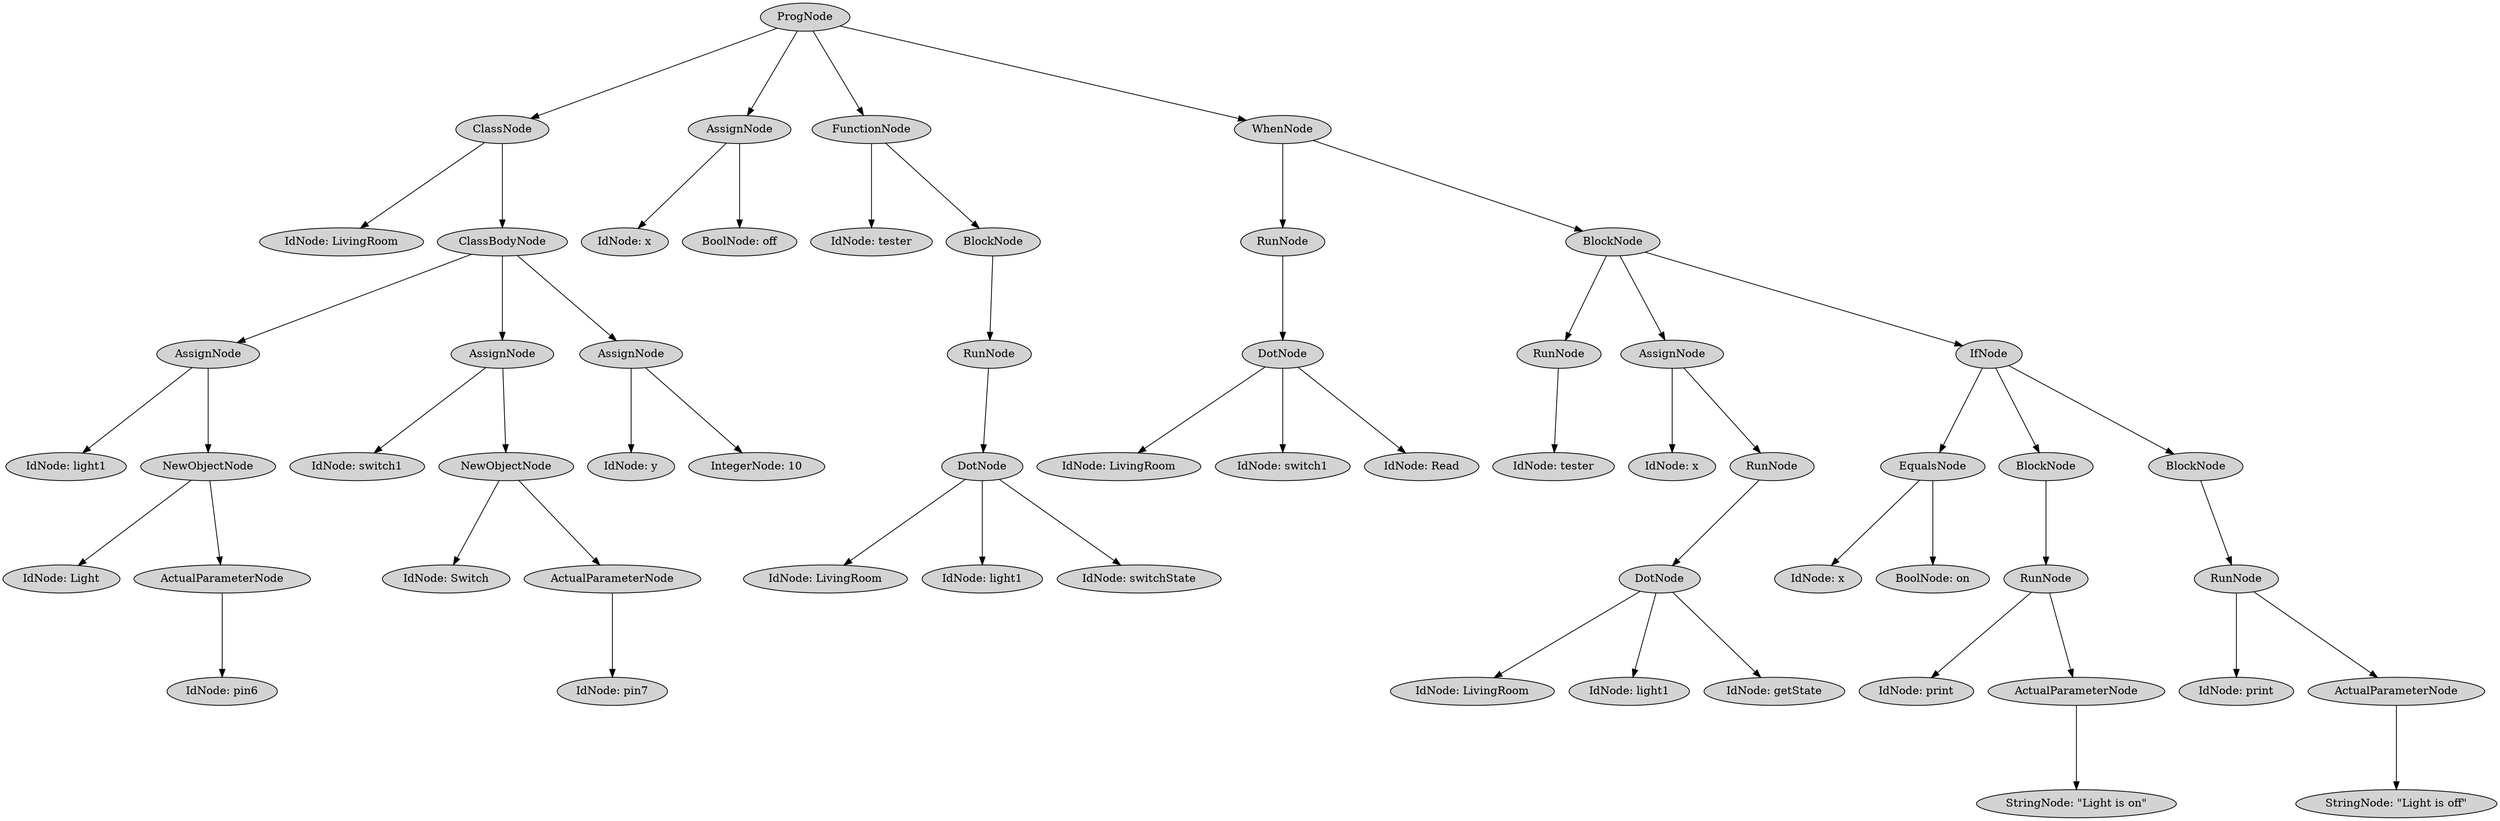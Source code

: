 digraph G {
	graph [ranksep=1.5 ratio=fill]
	node [style=filled]
	3787405 [label=ProgNode]
	3787409 [label=ClassNode]
	3787405 -> 3787409
	3787397 [label="IdNode: LivingRoom"]
	3787409 -> 3787397
	3787403 [label=ClassBodyNode]
	3787409 -> 3787403
	3787413 [label=AssignNode]
	3787403 -> 3787413
	3787417 [label="IdNode: light1"]
	3787413 -> 3787417
	3787433 [label=NewObjectNode]
	3787413 -> 3787433
	3787437 [label="IdNode: Light"]
	3787433 -> 3787437
	3787431 [label=ActualParameterNode]
	3787433 -> 3787431
	3787459 [label="IdNode: pin6"]
	3787431 -> 3787459
	3787415 [label=AssignNode]
	3787403 -> 3787415
	3787423 [label="IdNode: switch1"]
	3787415 -> 3787423
	3787441 [label=NewObjectNode]
	3787415 -> 3787441
	3787447 [label="IdNode: Switch"]
	3787441 -> 3787447
	3787445 [label=ActualParameterNode]
	3787441 -> 3787445
	3787471 [label="IdNode: pin7"]
	3787445 -> 3787471
	3787407 [label=AssignNode]
	3787403 -> 3787407
	3787435 [label="IdNode: y"]
	3787407 -> 3787435
	3787451 [label="IntegerNode: 10"]
	3787407 -> 3787451
	3787421 [label=AssignNode]
	3787405 -> 3787421
	3787419 [label="IdNode: x"]
	3787421 -> 3787419
	3787453 [label="BoolNode: off"]
	3787421 -> 3787453
	3787427 [label=FunctionNode]
	3787405 -> 3787427
	3787443 [label="IdNode: tester"]
	3787427 -> 3787443
	3787425 [label=BlockNode]
	3787427 -> 3787425
	3787461 [label=RunNode]
	3787425 -> 3787461
	3787469 [label=DotNode]
	3787461 -> 3787469
	3787455 [label="IdNode: LivingRoom"]
	3787469 -> 3787455
	3787467 [label="IdNode: light1"]
	3787469 -> 3787467
	3787477 [label="IdNode: switchState"]
	3787469 -> 3787477
	3787439 [label=WhenNode]
	3787405 -> 3787439
	3787485 [label=RunNode]
	3787439 -> 3787485
	3787495 [label=DotNode]
	3787485 -> 3787495
	3787491 [label="IdNode: LivingRoom"]
	3787495 -> 3787491
	3787497 [label="IdNode: switch1"]
	3787495 -> 3787497
	3787499 [label="IdNode: Read"]
	3787495 -> 3787499
	3787475 [label=BlockNode]
	3787439 -> 3787475
	3787465 [label=RunNode]
	3787475 -> 3787465
	3787479 [label="IdNode: tester"]
	3787465 -> 3787479
	3787473 [label=AssignNode]
	3787475 -> 3787473
	3787489 [label="IdNode: x"]
	3787473 -> 3787489
	3787513 [label=RunNode]
	3787473 -> 3787513
	3787515 [label=DotNode]
	3787513 -> 3787515
	3787517 [label="IdNode: LivingRoom"]
	3787515 -> 3787517
	3791619 [label="IdNode: light1"]
	3787515 -> 3791619
	3791623 [label="IdNode: getState"]
	3787515 -> 3791623
	3787487 [label=IfNode]
	3787475 -> 3787487
	3787505 [label=EqualsNode]
	3787487 -> 3787505
	3791627 [label="IdNode: x"]
	3787505 -> 3791627
	3791631 [label="BoolNode: on"]
	3787505 -> 3791631
	3787509 [label=BlockNode]
	3787487 -> 3787509
	3787503 [label=RunNode]
	3787509 -> 3787503
	3787511 [label="IdNode: print"]
	3787503 -> 3787511
	3787519 [label=ActualParameterNode]
	3787503 -> 3787519
	3791641 [label="StringNode: \"Light is on\""]
	3787519 -> 3791641
	3787507 [label=BlockNode]
	3787487 -> 3787507
	3791625 [label=RunNode]
	3787507 -> 3791625
	3791637 [label="IdNode: print"]
	3791625 -> 3791637
	3791633 [label=ActualParameterNode]
	3791625 -> 3791633
	3791655 [label="StringNode: \"Light is off\""]
	3791633 -> 3791655
	overlap=false
}
